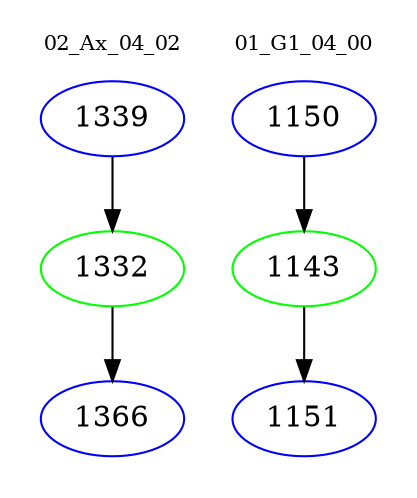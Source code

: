 digraph{
subgraph cluster_0 {
color = white
label = "02_Ax_04_02";
fontsize=10;
T0_1339 [label="1339", color="blue"]
T0_1339 -> T0_1332 [color="black"]
T0_1332 [label="1332", color="green"]
T0_1332 -> T0_1366 [color="black"]
T0_1366 [label="1366", color="blue"]
}
subgraph cluster_1 {
color = white
label = "01_G1_04_00";
fontsize=10;
T1_1150 [label="1150", color="blue"]
T1_1150 -> T1_1143 [color="black"]
T1_1143 [label="1143", color="green"]
T1_1143 -> T1_1151 [color="black"]
T1_1151 [label="1151", color="blue"]
}
}

